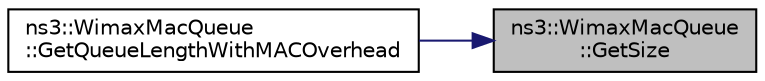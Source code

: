 digraph "ns3::WimaxMacQueue::GetSize"
{
 // LATEX_PDF_SIZE
  edge [fontname="Helvetica",fontsize="10",labelfontname="Helvetica",labelfontsize="10"];
  node [fontname="Helvetica",fontsize="10",shape=record];
  rankdir="RL";
  Node1 [label="ns3::WimaxMacQueue\l::GetSize",height=0.2,width=0.4,color="black", fillcolor="grey75", style="filled", fontcolor="black",tooltip="Get size of queue."];
  Node1 -> Node2 [dir="back",color="midnightblue",fontsize="10",style="solid",fontname="Helvetica"];
  Node2 [label="ns3::WimaxMacQueue\l::GetQueueLengthWithMACOverhead",height=0.2,width=0.4,color="black", fillcolor="white", style="filled",URL="$classns3_1_1_wimax_mac_queue.html#a5e0c4f03f3bf8f8c3dd6eb06cdea1c6a",tooltip="Get queue length considering also the MAC overhead."];
}
